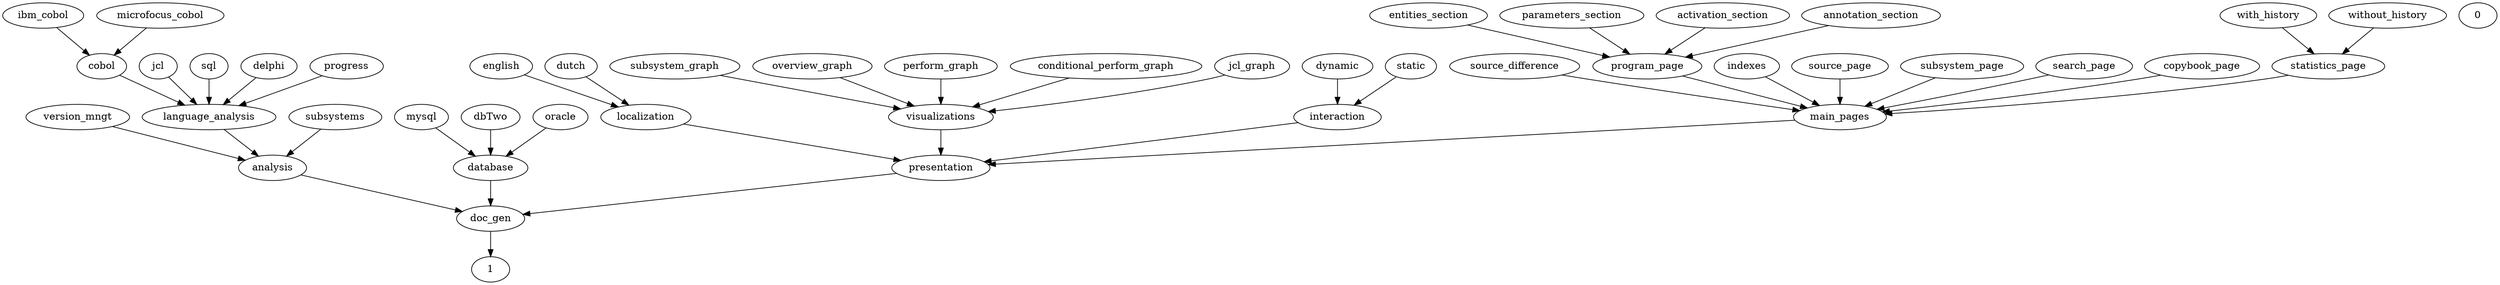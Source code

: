 digraph G {
  statistics_page;
  cobol;
  with_history;
  ibm_cobol;
  presentation;
  main_pages;
  entities_section;
  source_difference;
  without_history;
  mysql;
  subsystem_graph;
  overview_graph;
  analysis;
  jcl;
  parameters_section;
  database;
  sql;
  program_page;
  indexes;
  0;
  source_page;
  1;
  english;
  dbTwo;
  oracle;
  localization;
  dynamic;
  subsystem_page;
  delphi;
  visualizations;
  activation_section;
  annotation_section;
  static;
  dutch;
  interaction;
  perform_graph;
  progress;
  version_mngt;
  doc_gen;
  language_analysis;
  subsystems;
  search_page;
  copybook_page;
  conditional_perform_graph;
  jcl_graph;
  microfocus_cobol;
  english -> localization;
  static -> interaction;
  analysis -> doc_gen;
  dynamic -> interaction;
  dutch -> localization;
  jcl -> language_analysis;
  language_analysis -> analysis;
  source_difference -> main_pages;
  presentation -> doc_gen;
  microfocus_cobol -> cobol;
  overview_graph -> visualizations;
  program_page -> main_pages;
  activation_section -> program_page;
  parameters_section -> program_page;
  version_mngt -> analysis;
  ibm_cobol -> cobol;
  source_page -> main_pages;
  entities_section -> program_page;
  cobol -> language_analysis;
  mysql -> database;
  without_history -> statistics_page;
  progress -> language_analysis;
  oracle -> database;
  copybook_page -> main_pages;
  indexes -> main_pages;
  subsystem_graph -> visualizations;
  doc_gen -> 1;
  database -> doc_gen;
  interaction -> presentation;
  subsystems -> analysis;
  perform_graph -> visualizations;
  delphi -> language_analysis;
  subsystem_page -> main_pages;
  dbTwo -> database;
  main_pages -> presentation;
  search_page -> main_pages;
  sql -> language_analysis;
  localization -> presentation;
  conditional_perform_graph -> visualizations;
  jcl_graph -> visualizations;
  visualizations -> presentation;
  annotation_section -> program_page;
  statistics_page -> main_pages;
  with_history -> statistics_page;
}
